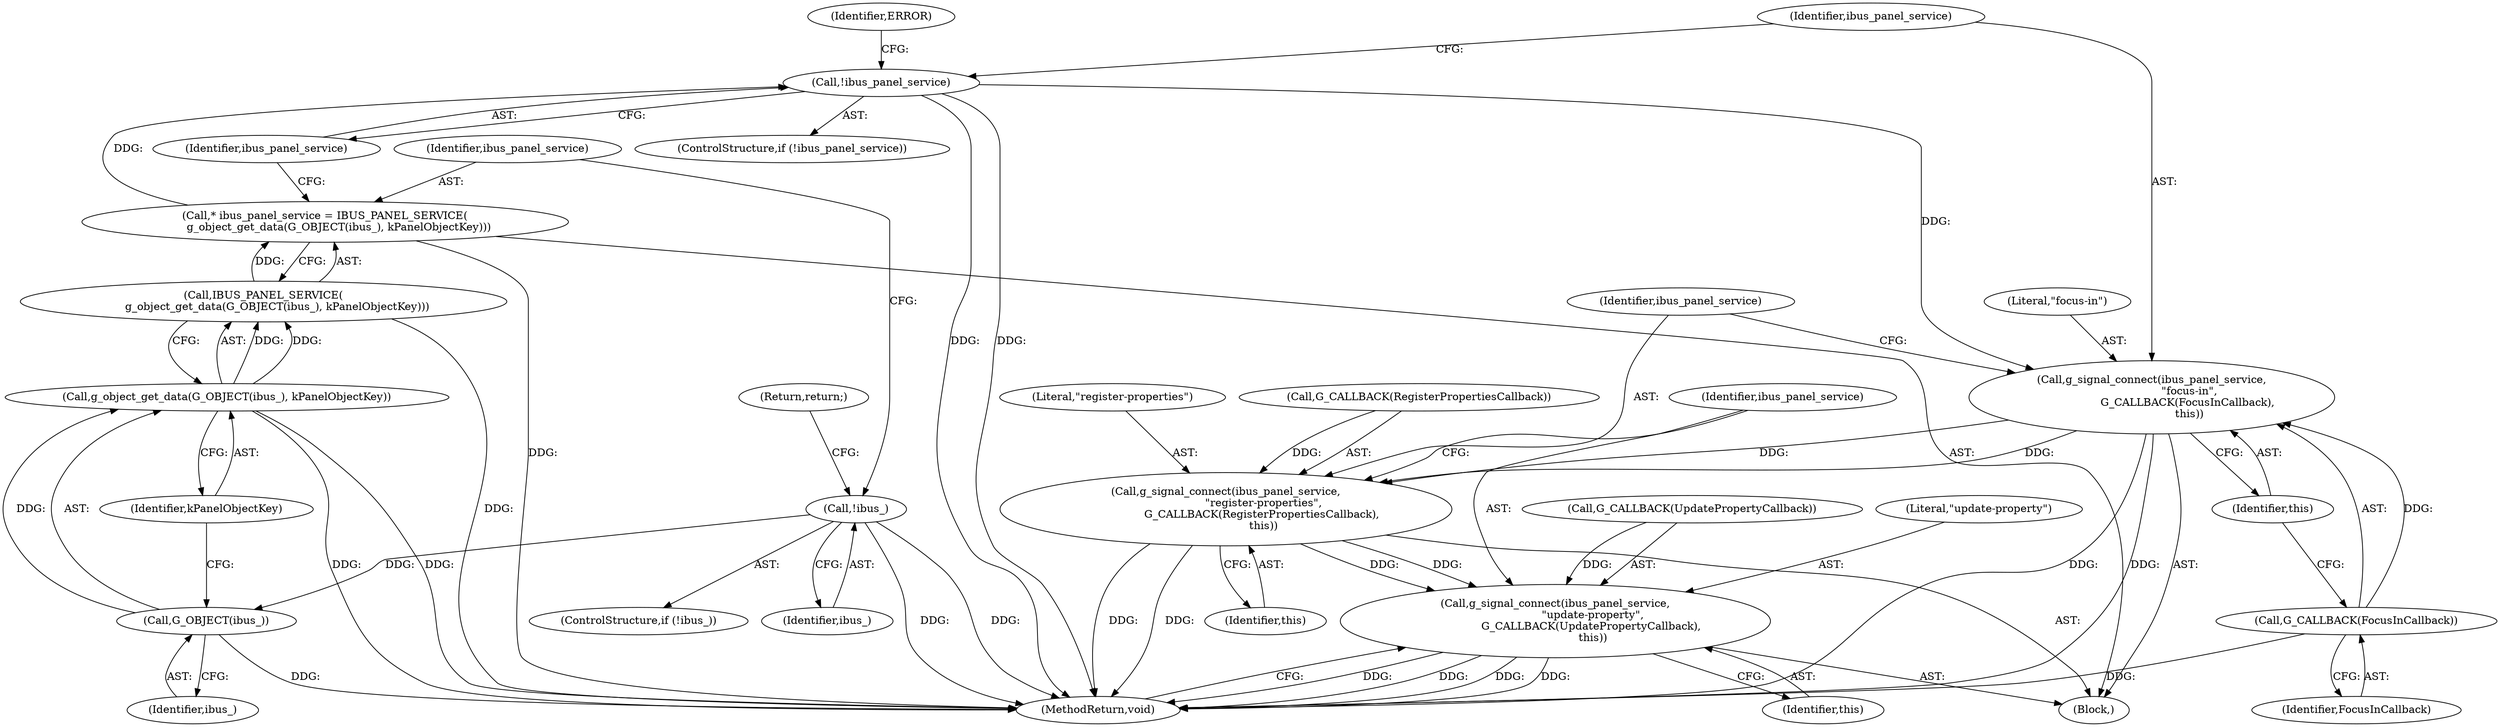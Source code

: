 digraph "1_Chrome_dc7b094a338c6c521f918f478e993f0f74bbea0d_54@API" {
"1000124" [label="(Call,g_signal_connect(ibus_panel_service,\n                      \"focus-in\",\n                     G_CALLBACK(FocusInCallback),\n                      this))"];
"1000116" [label="(Call,!ibus_panel_service)"];
"1000108" [label="(Call,* ibus_panel_service = IBUS_PANEL_SERVICE(\n        g_object_get_data(G_OBJECT(ibus_), kPanelObjectKey)))"];
"1000110" [label="(Call,IBUS_PANEL_SERVICE(\n        g_object_get_data(G_OBJECT(ibus_), kPanelObjectKey)))"];
"1000111" [label="(Call,g_object_get_data(G_OBJECT(ibus_), kPanelObjectKey))"];
"1000112" [label="(Call,G_OBJECT(ibus_))"];
"1000103" [label="(Call,!ibus_)"];
"1000127" [label="(Call,G_CALLBACK(FocusInCallback))"];
"1000130" [label="(Call,g_signal_connect(ibus_panel_service,\n                      \"register-properties\",\n                     G_CALLBACK(RegisterPropertiesCallback),\n                      this))"];
"1000136" [label="(Call,g_signal_connect(ibus_panel_service,\n                      \"update-property\",\n                     G_CALLBACK(UpdatePropertyCallback),\n                      this))"];
"1000125" [label="(Identifier,ibus_panel_service)"];
"1000138" [label="(Literal,\"update-property\")"];
"1000104" [label="(Identifier,ibus_)"];
"1000141" [label="(Identifier,this)"];
"1000137" [label="(Identifier,ibus_panel_service)"];
"1000127" [label="(Call,G_CALLBACK(FocusInCallback))"];
"1000136" [label="(Call,g_signal_connect(ibus_panel_service,\n                      \"update-property\",\n                     G_CALLBACK(UpdatePropertyCallback),\n                      this))"];
"1000114" [label="(Identifier,kPanelObjectKey)"];
"1000112" [label="(Call,G_OBJECT(ibus_))"];
"1000106" [label="(Return,return;)"];
"1000129" [label="(Identifier,this)"];
"1000103" [label="(Call,!ibus_)"];
"1000110" [label="(Call,IBUS_PANEL_SERVICE(\n        g_object_get_data(G_OBJECT(ibus_), kPanelObjectKey)))"];
"1000126" [label="(Literal,\"focus-in\")"];
"1000109" [label="(Identifier,ibus_panel_service)"];
"1000124" [label="(Call,g_signal_connect(ibus_panel_service,\n                      \"focus-in\",\n                     G_CALLBACK(FocusInCallback),\n                      this))"];
"1000113" [label="(Identifier,ibus_)"];
"1000117" [label="(Identifier,ibus_panel_service)"];
"1000142" [label="(MethodReturn,void)"];
"1000130" [label="(Call,g_signal_connect(ibus_panel_service,\n                      \"register-properties\",\n                     G_CALLBACK(RegisterPropertiesCallback),\n                      this))"];
"1000108" [label="(Call,* ibus_panel_service = IBUS_PANEL_SERVICE(\n        g_object_get_data(G_OBJECT(ibus_), kPanelObjectKey)))"];
"1000121" [label="(Identifier,ERROR)"];
"1000115" [label="(ControlStructure,if (!ibus_panel_service))"];
"1000132" [label="(Literal,\"register-properties\")"];
"1000135" [label="(Identifier,this)"];
"1000116" [label="(Call,!ibus_panel_service)"];
"1000133" [label="(Call,G_CALLBACK(RegisterPropertiesCallback))"];
"1000102" [label="(ControlStructure,if (!ibus_))"];
"1000128" [label="(Identifier,FocusInCallback)"];
"1000139" [label="(Call,G_CALLBACK(UpdatePropertyCallback))"];
"1000101" [label="(Block,)"];
"1000111" [label="(Call,g_object_get_data(G_OBJECT(ibus_), kPanelObjectKey))"];
"1000131" [label="(Identifier,ibus_panel_service)"];
"1000124" -> "1000101"  [label="AST: "];
"1000124" -> "1000129"  [label="CFG: "];
"1000125" -> "1000124"  [label="AST: "];
"1000126" -> "1000124"  [label="AST: "];
"1000127" -> "1000124"  [label="AST: "];
"1000129" -> "1000124"  [label="AST: "];
"1000131" -> "1000124"  [label="CFG: "];
"1000124" -> "1000142"  [label="DDG: "];
"1000124" -> "1000142"  [label="DDG: "];
"1000116" -> "1000124"  [label="DDG: "];
"1000127" -> "1000124"  [label="DDG: "];
"1000124" -> "1000130"  [label="DDG: "];
"1000124" -> "1000130"  [label="DDG: "];
"1000116" -> "1000115"  [label="AST: "];
"1000116" -> "1000117"  [label="CFG: "];
"1000117" -> "1000116"  [label="AST: "];
"1000121" -> "1000116"  [label="CFG: "];
"1000125" -> "1000116"  [label="CFG: "];
"1000116" -> "1000142"  [label="DDG: "];
"1000116" -> "1000142"  [label="DDG: "];
"1000108" -> "1000116"  [label="DDG: "];
"1000108" -> "1000101"  [label="AST: "];
"1000108" -> "1000110"  [label="CFG: "];
"1000109" -> "1000108"  [label="AST: "];
"1000110" -> "1000108"  [label="AST: "];
"1000117" -> "1000108"  [label="CFG: "];
"1000108" -> "1000142"  [label="DDG: "];
"1000110" -> "1000108"  [label="DDG: "];
"1000110" -> "1000111"  [label="CFG: "];
"1000111" -> "1000110"  [label="AST: "];
"1000110" -> "1000142"  [label="DDG: "];
"1000111" -> "1000110"  [label="DDG: "];
"1000111" -> "1000110"  [label="DDG: "];
"1000111" -> "1000114"  [label="CFG: "];
"1000112" -> "1000111"  [label="AST: "];
"1000114" -> "1000111"  [label="AST: "];
"1000111" -> "1000142"  [label="DDG: "];
"1000111" -> "1000142"  [label="DDG: "];
"1000112" -> "1000111"  [label="DDG: "];
"1000112" -> "1000113"  [label="CFG: "];
"1000113" -> "1000112"  [label="AST: "];
"1000114" -> "1000112"  [label="CFG: "];
"1000112" -> "1000142"  [label="DDG: "];
"1000103" -> "1000112"  [label="DDG: "];
"1000103" -> "1000102"  [label="AST: "];
"1000103" -> "1000104"  [label="CFG: "];
"1000104" -> "1000103"  [label="AST: "];
"1000106" -> "1000103"  [label="CFG: "];
"1000109" -> "1000103"  [label="CFG: "];
"1000103" -> "1000142"  [label="DDG: "];
"1000103" -> "1000142"  [label="DDG: "];
"1000127" -> "1000128"  [label="CFG: "];
"1000128" -> "1000127"  [label="AST: "];
"1000129" -> "1000127"  [label="CFG: "];
"1000127" -> "1000142"  [label="DDG: "];
"1000130" -> "1000101"  [label="AST: "];
"1000130" -> "1000135"  [label="CFG: "];
"1000131" -> "1000130"  [label="AST: "];
"1000132" -> "1000130"  [label="AST: "];
"1000133" -> "1000130"  [label="AST: "];
"1000135" -> "1000130"  [label="AST: "];
"1000137" -> "1000130"  [label="CFG: "];
"1000130" -> "1000142"  [label="DDG: "];
"1000130" -> "1000142"  [label="DDG: "];
"1000133" -> "1000130"  [label="DDG: "];
"1000130" -> "1000136"  [label="DDG: "];
"1000130" -> "1000136"  [label="DDG: "];
"1000136" -> "1000101"  [label="AST: "];
"1000136" -> "1000141"  [label="CFG: "];
"1000137" -> "1000136"  [label="AST: "];
"1000138" -> "1000136"  [label="AST: "];
"1000139" -> "1000136"  [label="AST: "];
"1000141" -> "1000136"  [label="AST: "];
"1000142" -> "1000136"  [label="CFG: "];
"1000136" -> "1000142"  [label="DDG: "];
"1000136" -> "1000142"  [label="DDG: "];
"1000136" -> "1000142"  [label="DDG: "];
"1000136" -> "1000142"  [label="DDG: "];
"1000139" -> "1000136"  [label="DDG: "];
}
